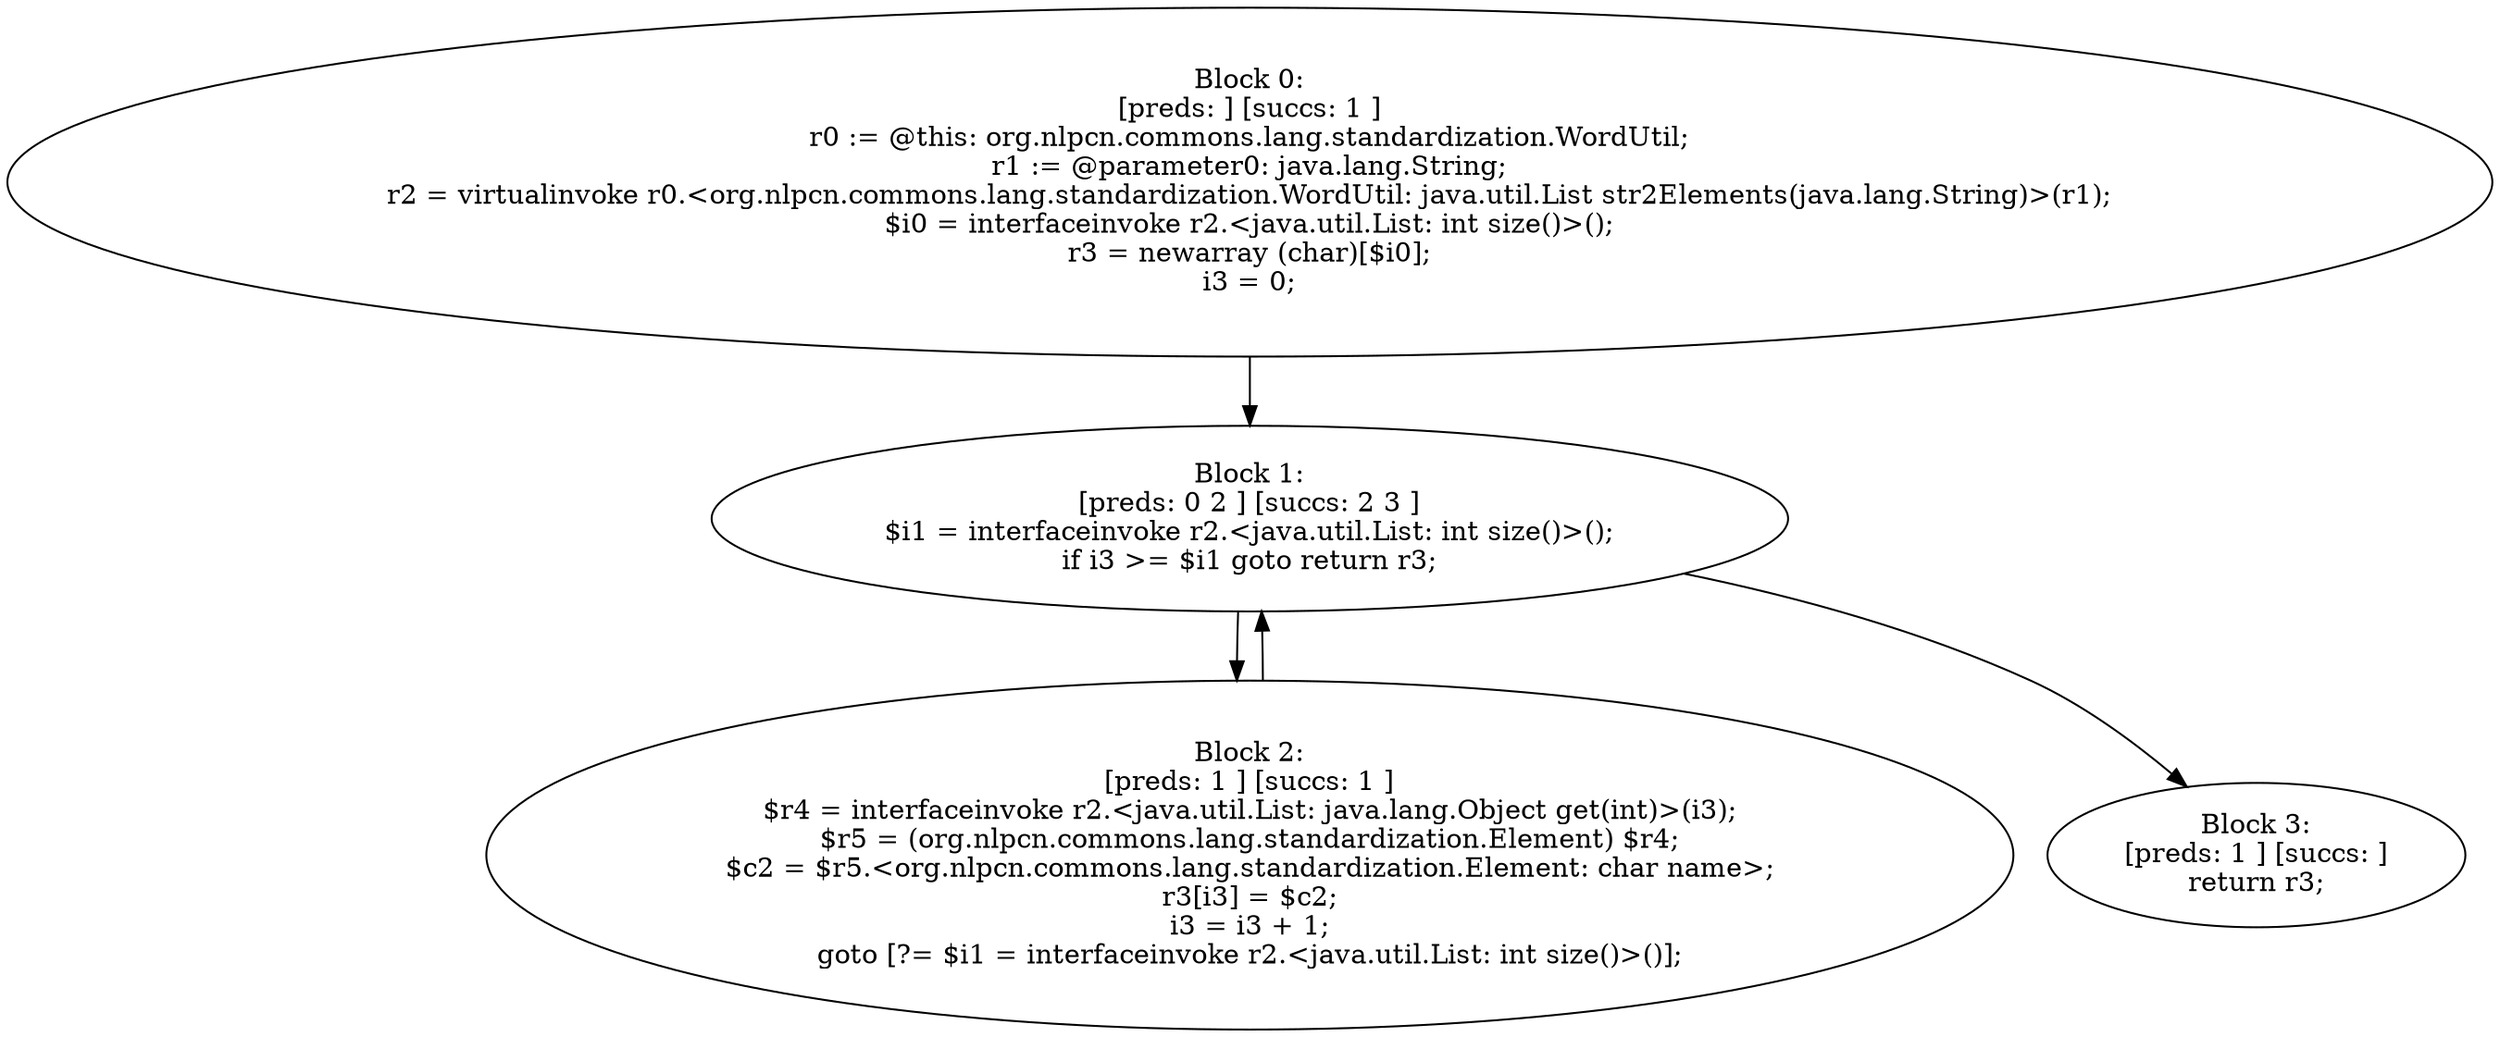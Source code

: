 digraph "unitGraph" {
    "Block 0:
[preds: ] [succs: 1 ]
r0 := @this: org.nlpcn.commons.lang.standardization.WordUtil;
r1 := @parameter0: java.lang.String;
r2 = virtualinvoke r0.<org.nlpcn.commons.lang.standardization.WordUtil: java.util.List str2Elements(java.lang.String)>(r1);
$i0 = interfaceinvoke r2.<java.util.List: int size()>();
r3 = newarray (char)[$i0];
i3 = 0;
"
    "Block 1:
[preds: 0 2 ] [succs: 2 3 ]
$i1 = interfaceinvoke r2.<java.util.List: int size()>();
if i3 >= $i1 goto return r3;
"
    "Block 2:
[preds: 1 ] [succs: 1 ]
$r4 = interfaceinvoke r2.<java.util.List: java.lang.Object get(int)>(i3);
$r5 = (org.nlpcn.commons.lang.standardization.Element) $r4;
$c2 = $r5.<org.nlpcn.commons.lang.standardization.Element: char name>;
r3[i3] = $c2;
i3 = i3 + 1;
goto [?= $i1 = interfaceinvoke r2.<java.util.List: int size()>()];
"
    "Block 3:
[preds: 1 ] [succs: ]
return r3;
"
    "Block 0:
[preds: ] [succs: 1 ]
r0 := @this: org.nlpcn.commons.lang.standardization.WordUtil;
r1 := @parameter0: java.lang.String;
r2 = virtualinvoke r0.<org.nlpcn.commons.lang.standardization.WordUtil: java.util.List str2Elements(java.lang.String)>(r1);
$i0 = interfaceinvoke r2.<java.util.List: int size()>();
r3 = newarray (char)[$i0];
i3 = 0;
"->"Block 1:
[preds: 0 2 ] [succs: 2 3 ]
$i1 = interfaceinvoke r2.<java.util.List: int size()>();
if i3 >= $i1 goto return r3;
";
    "Block 1:
[preds: 0 2 ] [succs: 2 3 ]
$i1 = interfaceinvoke r2.<java.util.List: int size()>();
if i3 >= $i1 goto return r3;
"->"Block 2:
[preds: 1 ] [succs: 1 ]
$r4 = interfaceinvoke r2.<java.util.List: java.lang.Object get(int)>(i3);
$r5 = (org.nlpcn.commons.lang.standardization.Element) $r4;
$c2 = $r5.<org.nlpcn.commons.lang.standardization.Element: char name>;
r3[i3] = $c2;
i3 = i3 + 1;
goto [?= $i1 = interfaceinvoke r2.<java.util.List: int size()>()];
";
    "Block 1:
[preds: 0 2 ] [succs: 2 3 ]
$i1 = interfaceinvoke r2.<java.util.List: int size()>();
if i3 >= $i1 goto return r3;
"->"Block 3:
[preds: 1 ] [succs: ]
return r3;
";
    "Block 2:
[preds: 1 ] [succs: 1 ]
$r4 = interfaceinvoke r2.<java.util.List: java.lang.Object get(int)>(i3);
$r5 = (org.nlpcn.commons.lang.standardization.Element) $r4;
$c2 = $r5.<org.nlpcn.commons.lang.standardization.Element: char name>;
r3[i3] = $c2;
i3 = i3 + 1;
goto [?= $i1 = interfaceinvoke r2.<java.util.List: int size()>()];
"->"Block 1:
[preds: 0 2 ] [succs: 2 3 ]
$i1 = interfaceinvoke r2.<java.util.List: int size()>();
if i3 >= $i1 goto return r3;
";
}

